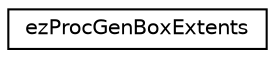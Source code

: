 digraph "Graphical Class Hierarchy"
{
 // LATEX_PDF_SIZE
  edge [fontname="Helvetica",fontsize="10",labelfontname="Helvetica",labelfontsize="10"];
  node [fontname="Helvetica",fontsize="10",shape=record];
  rankdir="LR";
  Node0 [label="ezProcGenBoxExtents",height=0.2,width=0.4,color="black", fillcolor="white", style="filled",URL="$d1/dd3/structez_proc_gen_box_extents.htm",tooltip=" "];
}
